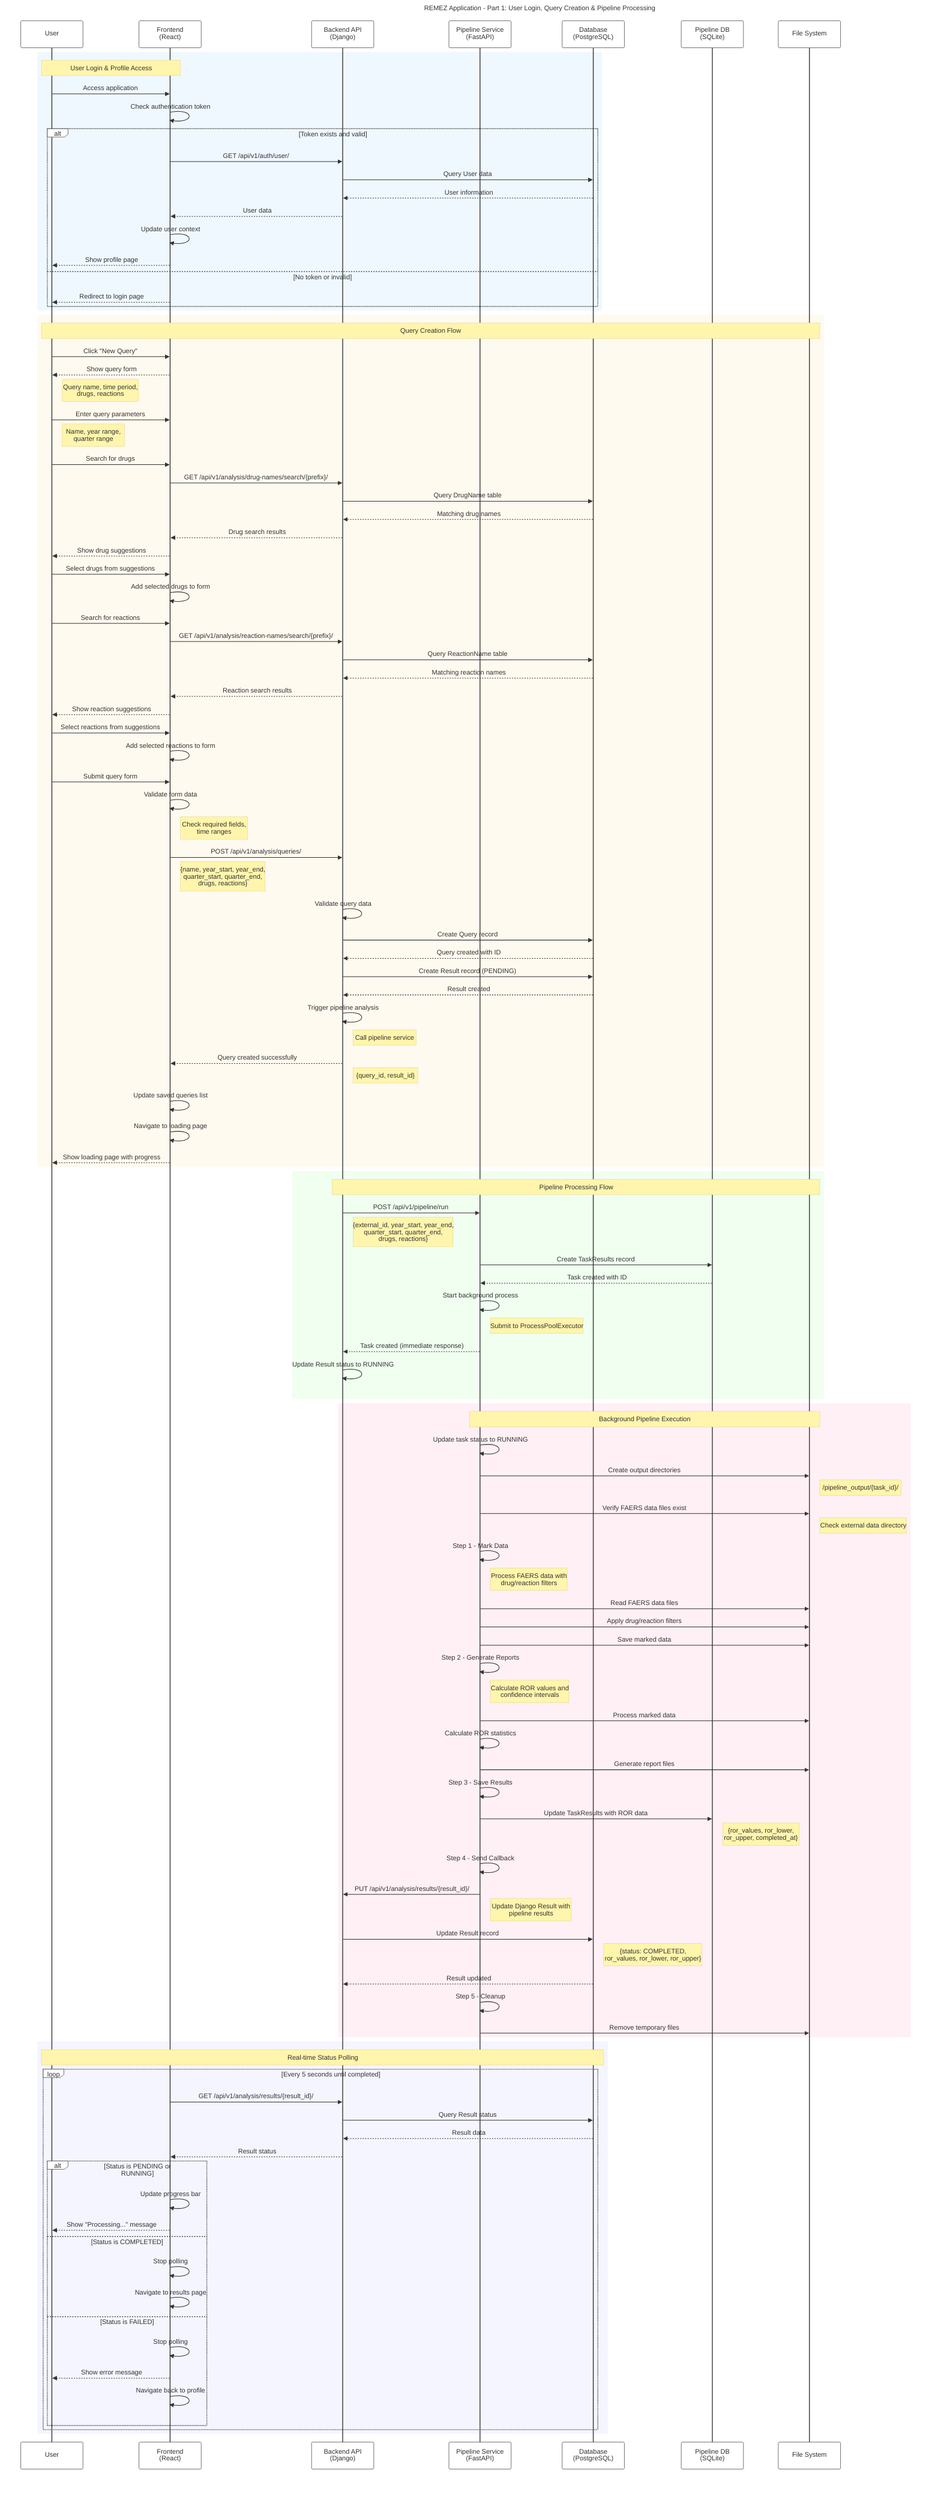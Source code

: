 %%{init: {'theme':'base', 'themeVariables': { 'primaryColor':'#fff','primaryTextColor':'#333','primaryBorderColor':'#333','lineColor':'#333','secondaryColor':'#f4f4f4','tertiaryColor':'#fff'}}}%%

sequenceDiagram
    title REMEZ Application - Part 1: User Login, Query Creation & Pipeline Processing
    
    participant User
    participant Frontend as Frontend<br/>(React)
    participant Backend as Backend API<br/>(Django)
    participant Pipeline as Pipeline Service<br/>(FastAPI)
    participant DB as Database<br/>(PostgreSQL)
    participant PipelineDB as Pipeline DB<br/>(SQLite)
    participant Files as File System

    %% ==========================================
    %% User Login & Profile Access
    %% ==========================================
    
    rect rgb(240, 248, 255)
        Note over User,Frontend: User Login & Profile Access
        
        User->>Frontend: Access application
        Frontend->>Frontend: Check authentication token
        
        alt Token exists and valid
            Frontend->>Backend: GET /api/v1/auth/user/
            Backend->>DB: Query User data
            DB-->>Backend: User information
            Backend-->>Frontend: User data
            Frontend->>Frontend: Update user context
            Frontend-->>User: Show profile page
        else No token or invalid
            Frontend-->>User: Redirect to login page
        end
    end

    %% ==========================================
    %% Query Creation Flow
    %% ==========================================
    
    rect rgb(255, 250, 240)
        Note over User,Files: Query Creation Flow
        
        User->>Frontend: Click "New Query"
        Frontend-->>User: Show query form
        Note right of User: Query name, time period,<br/>drugs, reactions
        
        User->>Frontend: Enter query parameters
        Note right of User: Name, year range,<br/>quarter range
        
        User->>Frontend: Search for drugs
        Frontend->>Backend: GET /api/v1/analysis/drug-names/search/{prefix}/
        Backend->>DB: Query DrugName table
        DB-->>Backend: Matching drug names
        Backend-->>Frontend: Drug search results
        Frontend-->>User: Show drug suggestions
        
        User->>Frontend: Select drugs from suggestions
        Frontend->>Frontend: Add selected drugs to form
        
        User->>Frontend: Search for reactions
        Frontend->>Backend: GET /api/v1/analysis/reaction-names/search/{prefix}/
        Backend->>DB: Query ReactionName table
        DB-->>Backend: Matching reaction names
        Backend-->>Frontend: Reaction search results
        Frontend-->>User: Show reaction suggestions
        
        User->>Frontend: Select reactions from suggestions
        Frontend->>Frontend: Add selected reactions to form
        
        User->>Frontend: Submit query form
        Frontend->>Frontend: Validate form data
        Note right of Frontend: Check required fields,<br/>time ranges
        
        Frontend->>Backend: POST /api/v1/analysis/queries/
        Note right of Frontend: {name, year_start, year_end,<br/>quarter_start, quarter_end,<br/>drugs, reactions}
        
        Backend->>Backend: Validate query data
        Backend->>DB: Create Query record
        DB-->>Backend: Query created with ID
        
        Backend->>DB: Create Result record (PENDING)
        DB-->>Backend: Result created
        
        Backend->>Backend: Trigger pipeline analysis
        Note right of Backend: Call pipeline service
        
        Backend-->>Frontend: Query created successfully
        Note right of Backend: {query_id, result_id}
        
        Frontend->>Frontend: Update saved queries list
        Frontend->>Frontend: Navigate to loading page
        Frontend-->>User: Show loading page with progress
    end

    %% ==========================================
    %% Pipeline Processing Flow
    %% ==========================================
    
    rect rgb(240, 255, 240)
        Note over Backend,Files: Pipeline Processing Flow
        
        Backend->>Pipeline: POST /api/v1/pipeline/run
        Note right of Backend: {external_id, year_start, year_end,<br/>quarter_start, quarter_end,<br/>drugs, reactions}
        
        Pipeline->>PipelineDB: Create TaskResults record
        PipelineDB-->>Pipeline: Task created with ID
        
        Pipeline->>Pipeline: Start background process
        Note right of Pipeline: Submit to ProcessPoolExecutor
        
        Pipeline-->>Backend: Task created (immediate response)
        Backend->>Backend: Update Result status to RUNNING
    end

    %% ==========================================
    %% Background Pipeline Execution
    %% ==========================================
    
    rect rgb(255, 240, 245)
        Note over Pipeline,Files: Background Pipeline Execution
        
        Pipeline->>Pipeline: Update task status to RUNNING
        Pipeline->>Files: Create output directories
        Note right of Files: /pipeline_output/{task_id}/
        
        Pipeline->>Files: Verify FAERS data files exist
        Note right of Files: Check external data directory
        
        Pipeline->>Pipeline: Step 1 - Mark Data
        Note right of Pipeline: Process FAERS data with<br/>drug/reaction filters
        Pipeline->>Files: Read FAERS data files
        Pipeline->>Files: Apply drug/reaction filters
        Pipeline->>Files: Save marked data
        
        Pipeline->>Pipeline: Step 2 - Generate Reports
        Note right of Pipeline: Calculate ROR values and<br/>confidence intervals
        Pipeline->>Files: Process marked data
        Pipeline->>Pipeline: Calculate ROR statistics
        Pipeline->>Files: Generate report files
        
        Pipeline->>Pipeline: Step 3 - Save Results
        Pipeline->>PipelineDB: Update TaskResults with ROR data
        Note right of PipelineDB: {ror_values, ror_lower,<br/>ror_upper, completed_at}
        
        Pipeline->>Pipeline: Step 4 - Send Callback
        Pipeline->>Backend: PUT /api/v1/analysis/results/{result_id}/
        Note right of Pipeline: Update Django Result with<br/>pipeline results
        
        Backend->>DB: Update Result record
        Note right of DB: {status: COMPLETED,<br/>ror_values, ror_lower, ror_upper}
        DB-->>Backend: Result updated
        
        Pipeline->>Pipeline: Step 5 - Cleanup
        Pipeline->>Files: Remove temporary files
    end

    %% ==========================================
    %% Real-time Status Polling
    %% ==========================================
    
    rect rgb(245, 245, 255)
        Note over User,DB: Real-time Status Polling
        
        loop Every 5 seconds until completed
            Frontend->>Backend: GET /api/v1/analysis/results/{result_id}/
            Backend->>DB: Query Result status
            DB-->>Backend: Result data
            Backend-->>Frontend: Result status
            
            alt Status is PENDING or RUNNING
                Frontend->>Frontend: Update progress bar
                Frontend-->>User: Show "Processing..." message
            else Status is COMPLETED
                Frontend->>Frontend: Stop polling
                Frontend->>Frontend: Navigate to results page
            else Status is FAILED
                Frontend->>Frontend: Stop polling
                Frontend-->>User: Show error message
                Frontend->>Frontend: Navigate back to profile
            end
        end
    end
